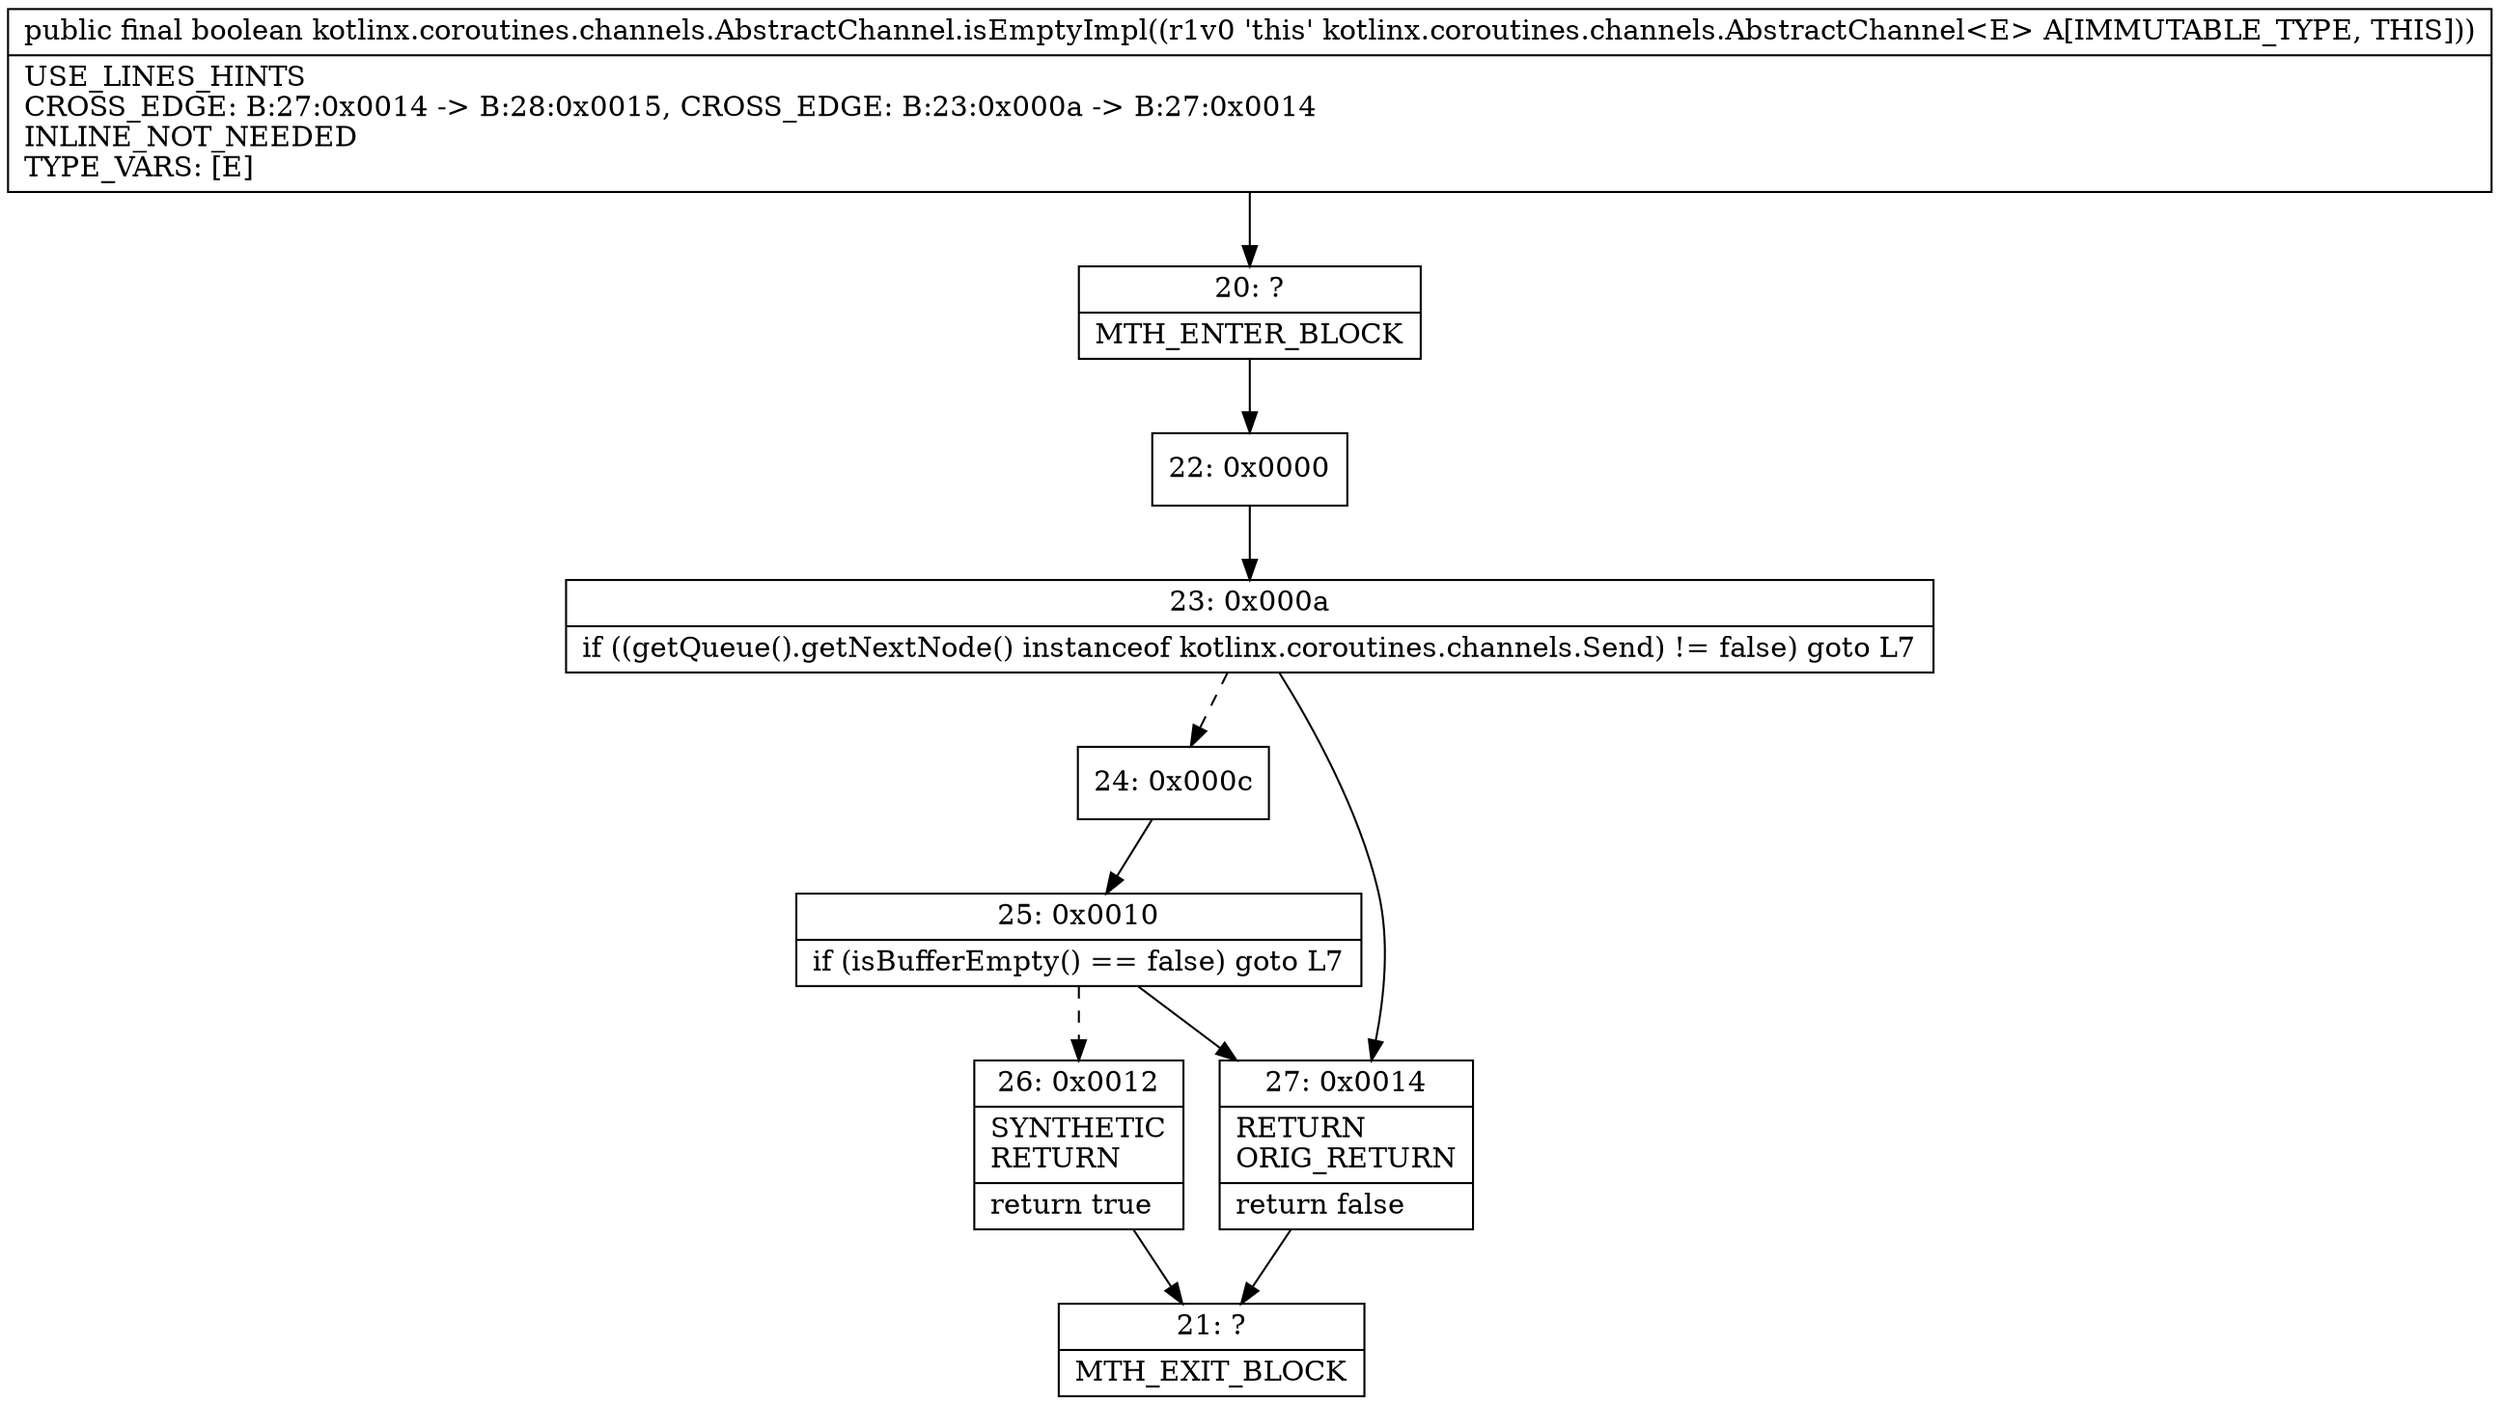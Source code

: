 digraph "CFG forkotlinx.coroutines.channels.AbstractChannel.isEmptyImpl()Z" {
Node_20 [shape=record,label="{20\:\ ?|MTH_ENTER_BLOCK\l}"];
Node_22 [shape=record,label="{22\:\ 0x0000}"];
Node_23 [shape=record,label="{23\:\ 0x000a|if ((getQueue().getNextNode() instanceof kotlinx.coroutines.channels.Send) != false) goto L7\l}"];
Node_24 [shape=record,label="{24\:\ 0x000c}"];
Node_25 [shape=record,label="{25\:\ 0x0010|if (isBufferEmpty() == false) goto L7\l}"];
Node_26 [shape=record,label="{26\:\ 0x0012|SYNTHETIC\lRETURN\l|return true\l}"];
Node_21 [shape=record,label="{21\:\ ?|MTH_EXIT_BLOCK\l}"];
Node_27 [shape=record,label="{27\:\ 0x0014|RETURN\lORIG_RETURN\l|return false\l}"];
MethodNode[shape=record,label="{public final boolean kotlinx.coroutines.channels.AbstractChannel.isEmptyImpl((r1v0 'this' kotlinx.coroutines.channels.AbstractChannel\<E\> A[IMMUTABLE_TYPE, THIS]))  | USE_LINES_HINTS\lCROSS_EDGE: B:27:0x0014 \-\> B:28:0x0015, CROSS_EDGE: B:23:0x000a \-\> B:27:0x0014\lINLINE_NOT_NEEDED\lTYPE_VARS: [E]\l}"];
MethodNode -> Node_20;Node_20 -> Node_22;
Node_22 -> Node_23;
Node_23 -> Node_24[style=dashed];
Node_23 -> Node_27;
Node_24 -> Node_25;
Node_25 -> Node_26[style=dashed];
Node_25 -> Node_27;
Node_26 -> Node_21;
Node_27 -> Node_21;
}


